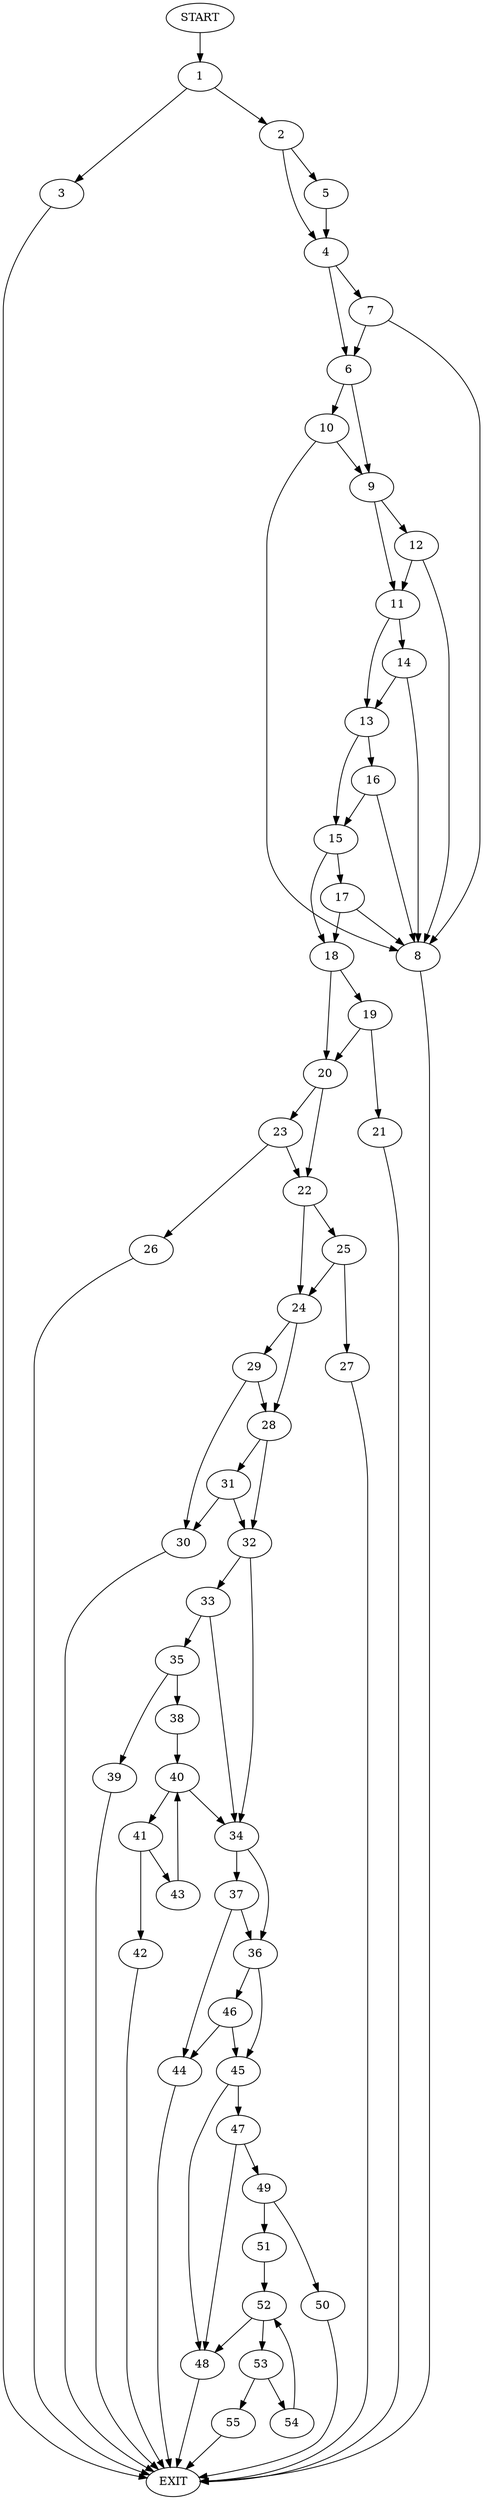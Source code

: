 digraph {
0 [label="START"]
56 [label="EXIT"]
0 -> 1
1 -> 2
1 -> 3
3 -> 56
2 -> 4
2 -> 5
5 -> 4
4 -> 6
4 -> 7
7 -> 6
7 -> 8
6 -> 9
6 -> 10
8 -> 56
9 -> 11
9 -> 12
10 -> 9
10 -> 8
11 -> 13
11 -> 14
12 -> 8
12 -> 11
14 -> 13
14 -> 8
13 -> 15
13 -> 16
16 -> 8
16 -> 15
15 -> 17
15 -> 18
18 -> 19
18 -> 20
17 -> 18
17 -> 8
19 -> 20
19 -> 21
20 -> 22
20 -> 23
21 -> 56
22 -> 24
22 -> 25
23 -> 22
23 -> 26
26 -> 56
25 -> 27
25 -> 24
24 -> 28
24 -> 29
27 -> 56
29 -> 28
29 -> 30
28 -> 31
28 -> 32
30 -> 56
31 -> 30
31 -> 32
32 -> 33
32 -> 34
33 -> 35
33 -> 34
34 -> 36
34 -> 37
35 -> 38
35 -> 39
39 -> 56
38 -> 40
40 -> 41
40 -> 34
41 -> 42
41 -> 43
42 -> 56
43 -> 40
37 -> 36
37 -> 44
36 -> 45
36 -> 46
44 -> 56
46 -> 45
46 -> 44
45 -> 47
45 -> 48
48 -> 56
47 -> 48
47 -> 49
49 -> 50
49 -> 51
50 -> 56
51 -> 52
52 -> 48
52 -> 53
53 -> 54
53 -> 55
55 -> 56
54 -> 52
}
